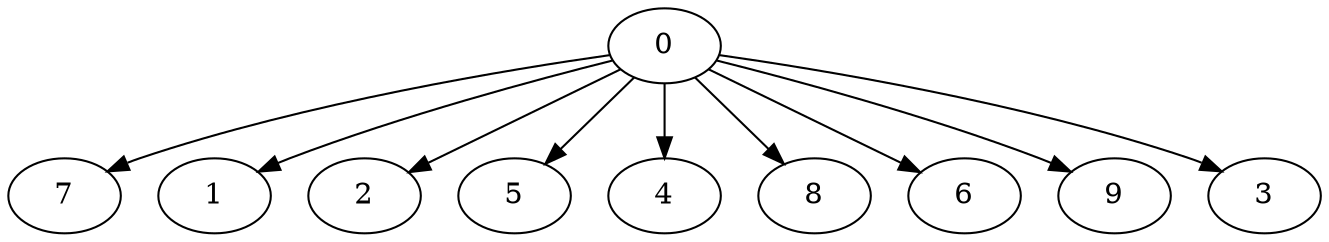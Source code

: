 digraph "Fork_Nodes_10_CCR_0.10_WeightType_Random#3" {
	graph ["Duplicate states"=0,
		GraphType=Fork,
		"Max states in OPEN"=0,
		Modes="120000ms; topo-ordered tasks, ; Pruning: task equivalence, fixed order ready list, ; F-value: ; Optimisation: best schedule length (\
SL) optimisation on equal, ",
		NumberOfTasks=10,
		"Pruned using list schedule length"=342,
		"States removed from OPEN"=0,
		TargetSystem="Homogeneous-4",
		"Time to schedule (ms)"=124,
		"Total idle time"=185,
		"Total schedule length"=172,
		"Total sequential time"=490,
		"Total states created"=827
	];
	0	["Finish time"=59,
		Processor=0,
		"Start time"=0,
		Weight=59];
	7	["Finish time"=169,
		Processor=0,
		"Start time"=93,
		Weight=76];
	0 -> 7	[Weight=9];
	1	["Finish time"=171,
		Processor=1,
		"Start time"=112,
		Weight=59];
	0 -> 1	[Weight=10];
	2	["Finish time"=163,
		Processor=2,
		"Start time"=104,
		Weight=59];
	0 -> 2	[Weight=5];
	5	["Finish time"=172,
		Processor=3,
		"Start time"=113,
		Weight=59];
	0 -> 5	[Weight=7];
	4	["Finish time"=113,
		Processor=3,
		"Start time"=62,
		Weight=51];
	0 -> 4	[Weight=3];
	8	["Finish time"=104,
		Processor=2,
		"Start time"=62,
		Weight=42];
	0 -> 8	[Weight=3];
	6	["Finish time"=95,
		Processor=1,
		"Start time"=61,
		Weight=34];
	0 -> 6	[Weight=2];
	9	["Finish time"=93,
		Processor=0,
		"Start time"=59,
		Weight=34];
	0 -> 9	[Weight=4];
	3	["Finish time"=112,
		Processor=1,
		"Start time"=95,
		Weight=17];
	0 -> 3	[Weight=6];
}
